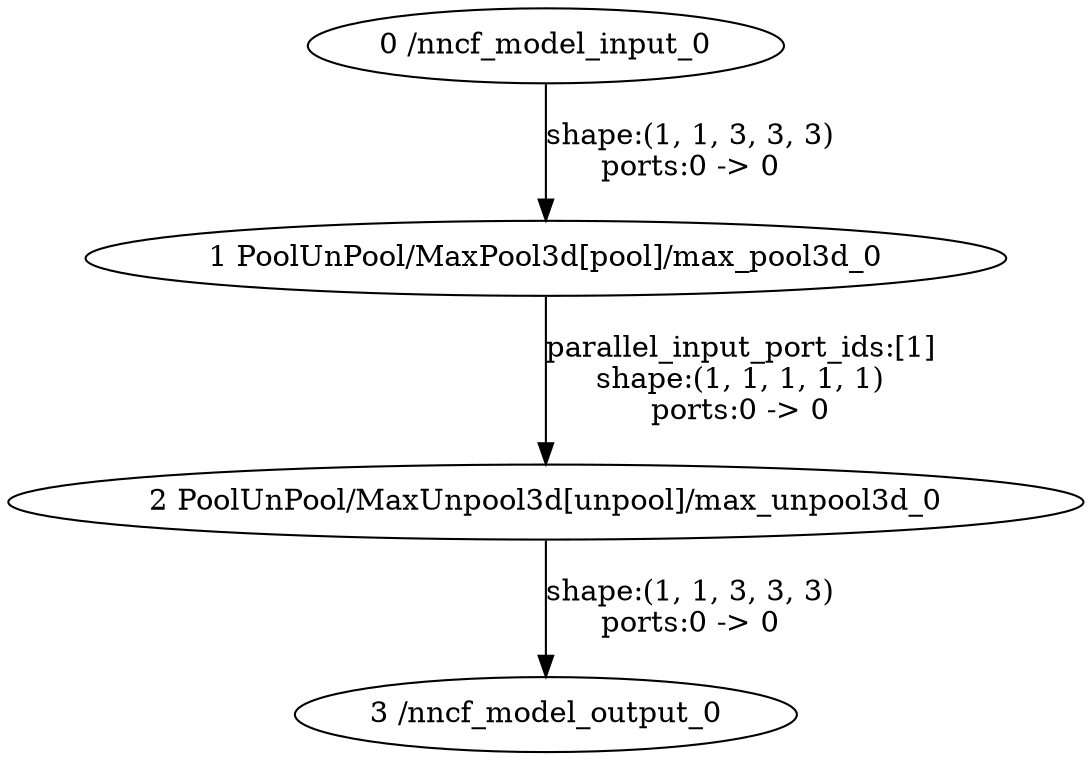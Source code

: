 strict digraph  {
"0 /nncf_model_input_0" [id=0, type=nncf_model_input];
"1 PoolUnPool/MaxPool3d[pool]/max_pool3d_0" [id=1, type=max_pool3d];
"2 PoolUnPool/MaxUnpool3d[unpool]/max_unpool3d_0" [id=2, type=max_unpool3d];
"3 /nncf_model_output_0" [id=3, type=nncf_model_output];
"0 /nncf_model_input_0" -> "1 PoolUnPool/MaxPool3d[pool]/max_pool3d_0"  [label="shape:(1, 1, 3, 3, 3)\nports:0 -> 0", style=solid];
"1 PoolUnPool/MaxPool3d[pool]/max_pool3d_0" -> "2 PoolUnPool/MaxUnpool3d[unpool]/max_unpool3d_0"  [label="parallel_input_port_ids:[1]\nshape:(1, 1, 1, 1, 1)\nports:0 -> 0", style=solid];
"2 PoolUnPool/MaxUnpool3d[unpool]/max_unpool3d_0" -> "3 /nncf_model_output_0"  [label="shape:(1, 1, 3, 3, 3)\nports:0 -> 0", style=solid];
}
